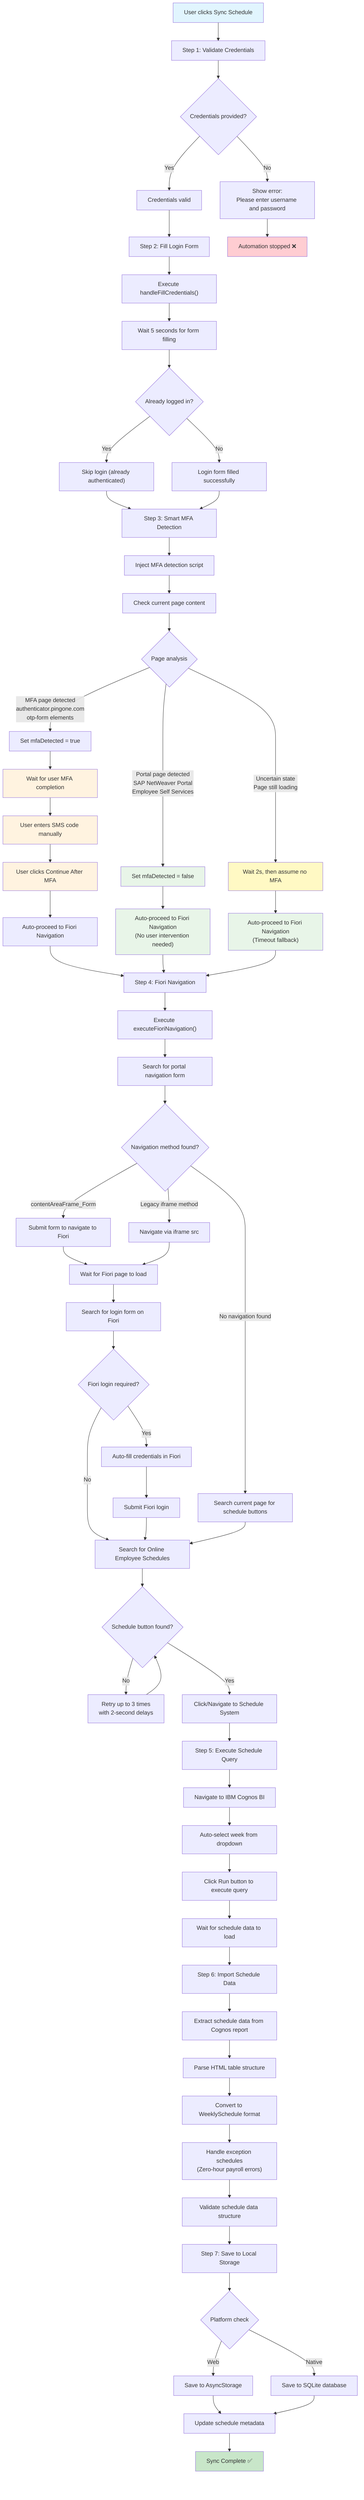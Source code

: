 flowchart TD
    A["User clicks Sync Schedule"] --> B["Step 1: Validate Credentials"]
    B --> C{Credentials provided?}
    C -->|No| D["Show error:<br/>Please enter username and password"]
    C -->|Yes| E["Credentials valid"]
    
    E --> F["Step 2: Fill Login Form"]
    F --> G["Execute handleFillCredentials()"]
    G --> H["Wait 5 seconds for form filling"]
    H --> I{Already logged in?}
    I -->|Yes| I1["Skip login (already authenticated)"]
    I -->|No| I2["Login form filled successfully"]
    I1 --> J
    I2 --> J
    
    J["Step 3: Smart MFA Detection"]
    J --> K["Inject MFA detection script"]
    K --> L["Check current page content"]
    L --> M{Page analysis}
    
    M -->|MFA page detected<br/>authenticator.pingone.com<br/>otp-form elements| N["Set mfaDetected = true"]
    M -->|Portal page detected<br/>SAP NetWeaver Portal<br/>Employee Self Services| O["Set mfaDetected = false"]
    M -->|Uncertain state<br/>Page still loading| P["Wait 2s, then assume no MFA"]
    
    N --> Q["Wait for user MFA completion"]
    Q --> R["User enters SMS code manually"]
    R --> S["User clicks Continue After MFA"]
    S --> T["Auto-proceed to Fiori Navigation"]
    
    O --> T1["Auto-proceed to Fiori Navigation<br/>(No user intervention needed)"]
    P --> T2["Auto-proceed to Fiori Navigation<br/>(Timeout fallback)"]
    
    T --> U["Step 4: Fiori Navigation"]
    T1 --> U
    T2 --> U
    
    U --> V["Execute executeFioriNavigation()"]
    V --> W["Search for portal navigation form"]
    W --> X{Navigation method found?}
    X -->|contentAreaFrame_Form| Y["Submit form to navigate to Fiori"]
    X -->|Legacy iframe method| Z["Navigate via iframe src"]
    X -->|No navigation found| AA["Search current page for schedule buttons"]
    
    Y --> BB["Wait for Fiori page to load"]
    Z --> BB
    BB --> CC["Search for login form on Fiori"]
    CC --> DD{Fiori login required?}
    DD -->|Yes| EE["Auto-fill credentials in Fiori"]
    DD -->|No| FF["Search for Online Employee Schedules"]
    
    EE --> GG["Submit Fiori login"]
    GG --> FF
    AA --> FF
    FF --> HH{Schedule button found?}
    HH -->|No| II["Retry up to 3 times<br/>with 2-second delays"]
    II --> HH
    HH -->|Yes| JJ["Click/Navigate to Schedule System"]
    
    JJ --> KK["Step 5: Execute Schedule Query"]
    KK --> LL["Navigate to IBM Cognos BI"]
    LL --> MM["Auto-select week from dropdown"]
    MM --> NN["Click Run button to execute query"]
    NN --> OO["Wait for schedule data to load"]
    
    OO --> PP["Step 6: Import Schedule Data"]
    PP --> QQ["Extract schedule data from Cognos report"]
    QQ --> RR["Parse HTML table structure"]
    RR --> SS["Convert to WeeklySchedule format"]
    SS --> TT["Handle exception schedules<br/>(Zero-hour payroll errors)"]
    TT --> UU["Validate schedule data structure"]
    
    UU --> VV["Step 7: Save to Local Storage"]
    VV --> WW{Platform check}
    WW -->|Web| XX["Save to AsyncStorage"]
    WW -->|Native| YY["Save to SQLite database"]
    XX --> ZZ["Update schedule metadata"]
    YY --> ZZ
    ZZ --> AAA["Sync Complete ✅"]
    
    D --> BBB["Automation stopped ❌"]
    
    style A fill:#e1f5fe
    style AAA fill:#c8e6c9
    style BBB fill:#ffcdd2
    style Q fill:#fff3e0
    style R fill:#fff3e0
    style S fill:#fff3e0
    style T1 fill:#e8f5e8
    style T2 fill:#e8f5e8
    style O fill:#e8f5e8
    style P fill:#fff9c4
